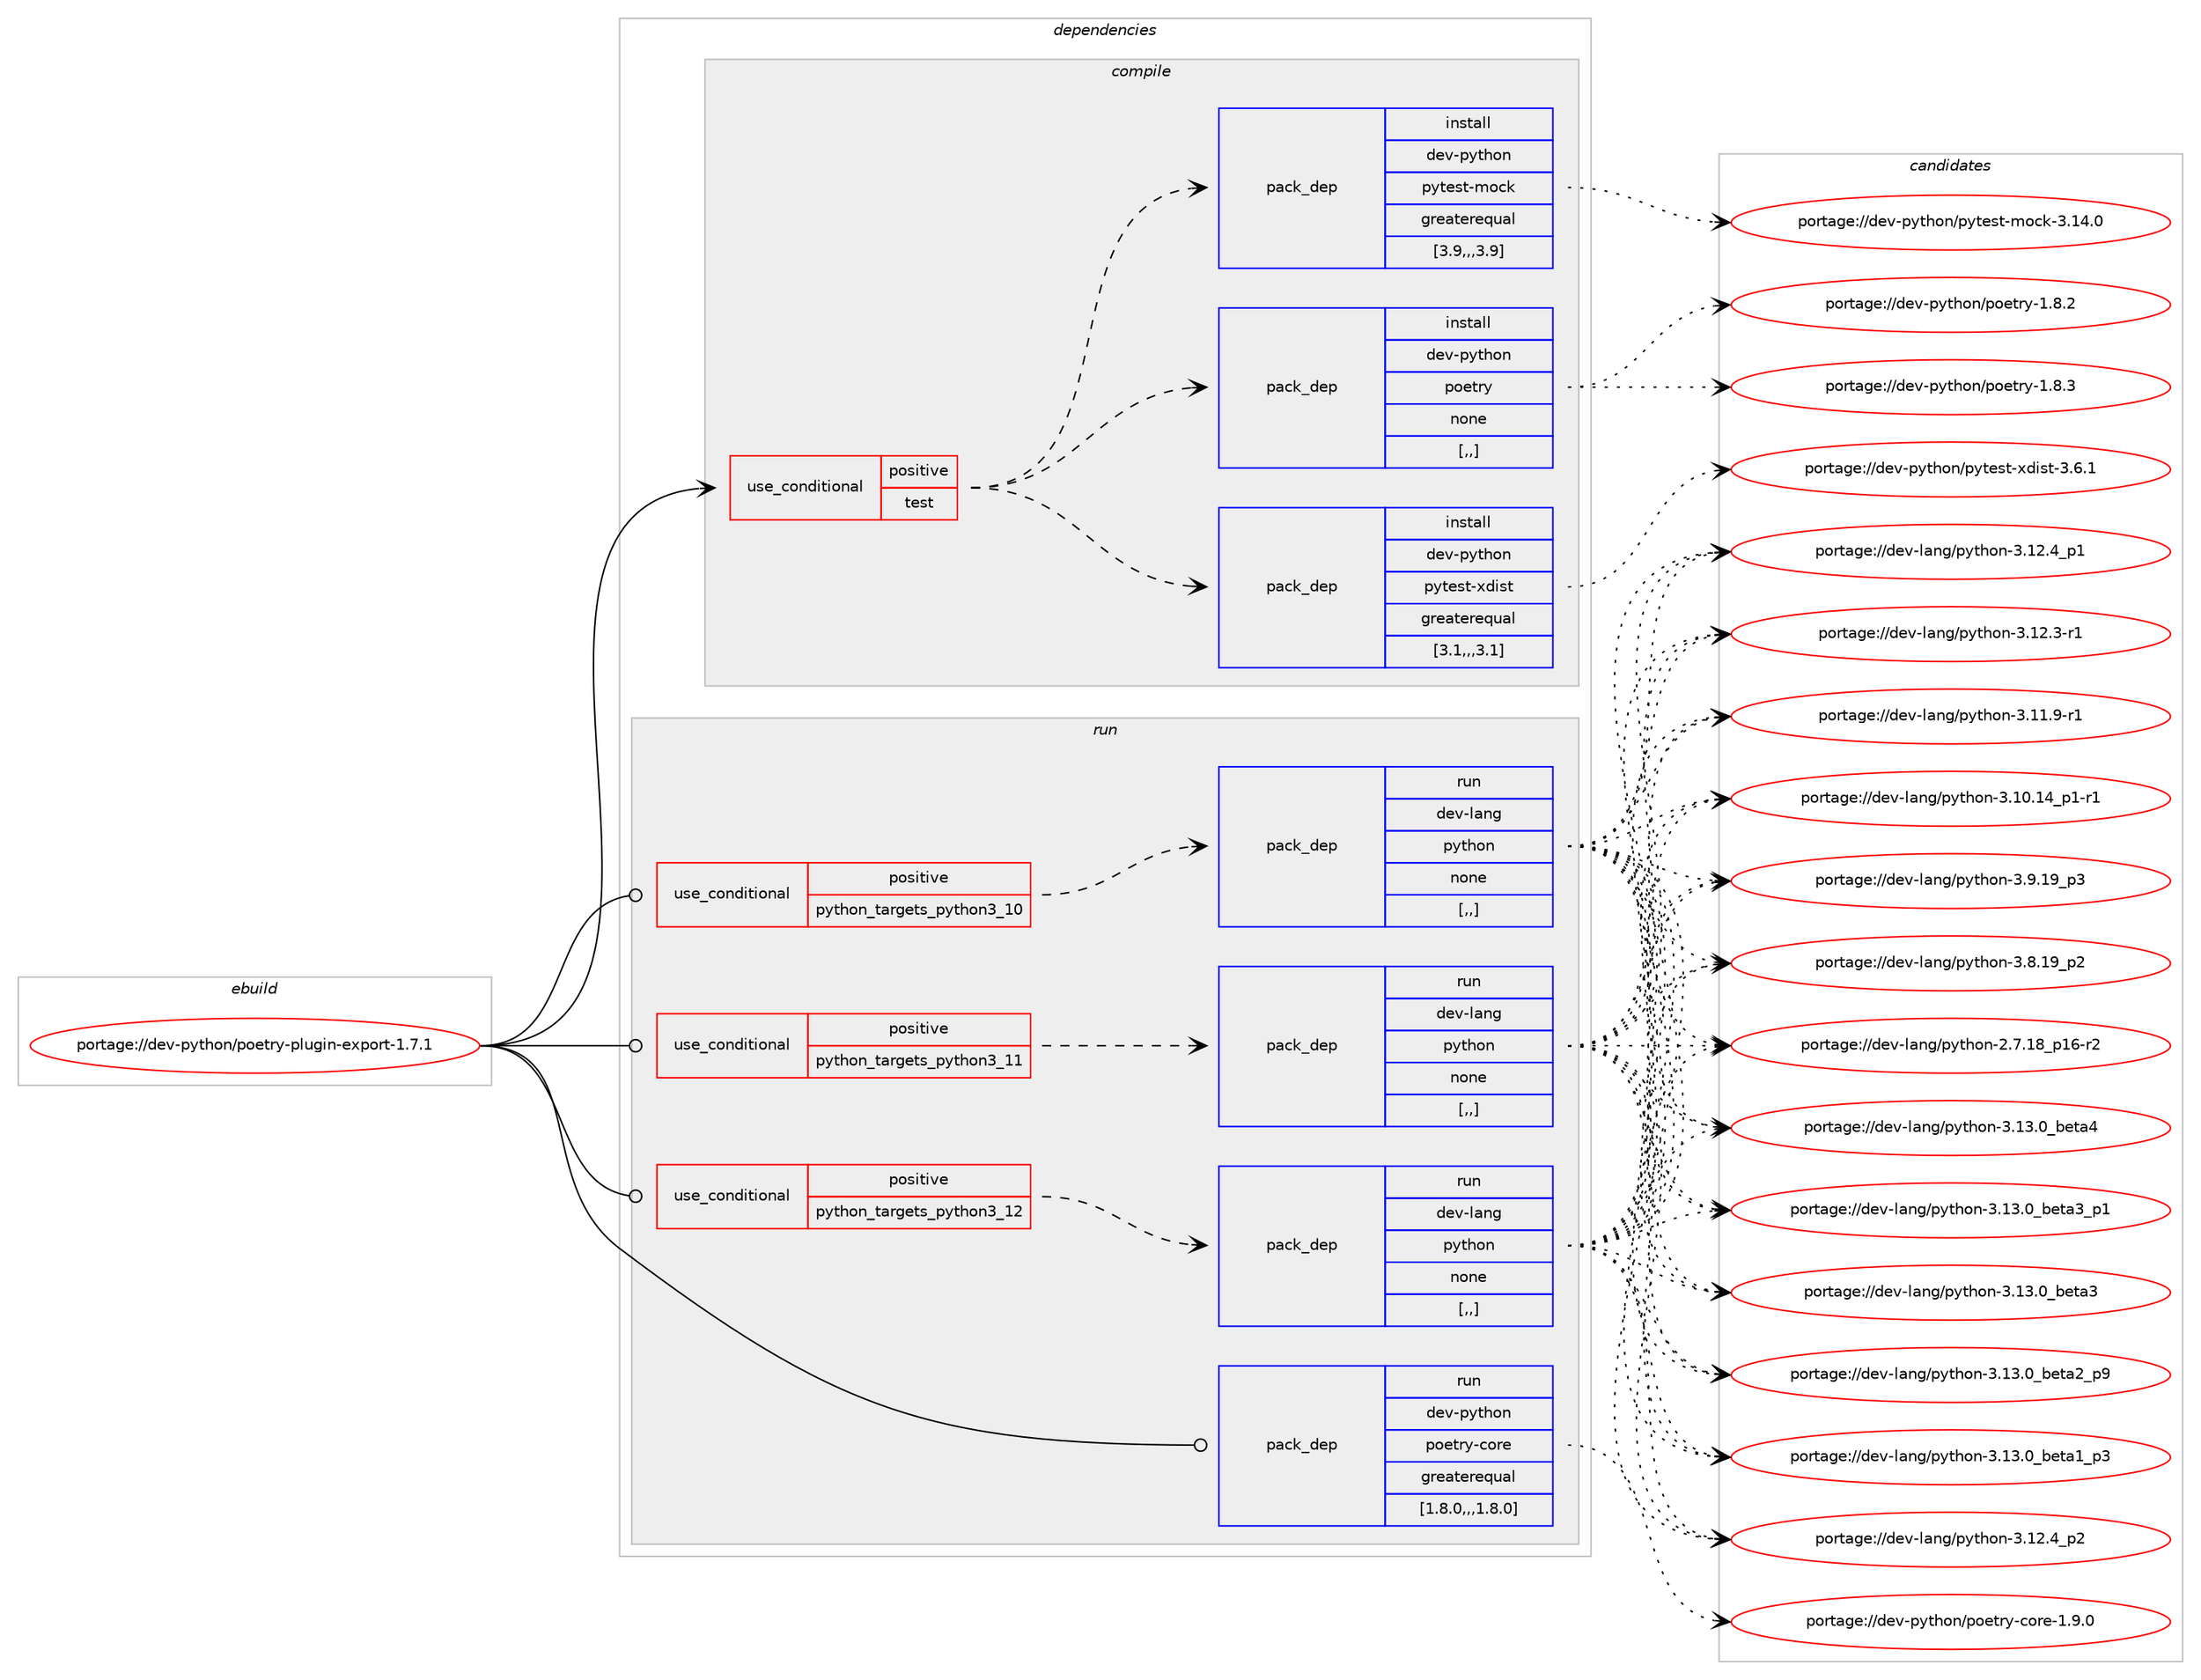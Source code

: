 digraph prolog {

# *************
# Graph options
# *************

newrank=true;
concentrate=true;
compound=true;
graph [rankdir=LR,fontname=Helvetica,fontsize=10,ranksep=1.5];#, ranksep=2.5, nodesep=0.2];
edge  [arrowhead=vee];
node  [fontname=Helvetica,fontsize=10];

# **********
# The ebuild
# **********

subgraph cluster_leftcol {
color=gray;
label=<<i>ebuild</i>>;
id [label="portage://dev-python/poetry-plugin-export-1.7.1", color=red, width=4, href="../dev-python/poetry-plugin-export-1.7.1.svg"];
}

# ****************
# The dependencies
# ****************

subgraph cluster_midcol {
color=gray;
label=<<i>dependencies</i>>;
subgraph cluster_compile {
fillcolor="#eeeeee";
style=filled;
label=<<i>compile</i>>;
subgraph cond36289 {
dependency155236 [label=<<TABLE BORDER="0" CELLBORDER="1" CELLSPACING="0" CELLPADDING="4"><TR><TD ROWSPAN="3" CELLPADDING="10">use_conditional</TD></TR><TR><TD>positive</TD></TR><TR><TD>test</TD></TR></TABLE>>, shape=none, color=red];
subgraph pack117696 {
dependency155237 [label=<<TABLE BORDER="0" CELLBORDER="1" CELLSPACING="0" CELLPADDING="4" WIDTH="220"><TR><TD ROWSPAN="6" CELLPADDING="30">pack_dep</TD></TR><TR><TD WIDTH="110">install</TD></TR><TR><TD>dev-python</TD></TR><TR><TD>poetry</TD></TR><TR><TD>none</TD></TR><TR><TD>[,,]</TD></TR></TABLE>>, shape=none, color=blue];
}
dependency155236:e -> dependency155237:w [weight=20,style="dashed",arrowhead="vee"];
subgraph pack117697 {
dependency155238 [label=<<TABLE BORDER="0" CELLBORDER="1" CELLSPACING="0" CELLPADDING="4" WIDTH="220"><TR><TD ROWSPAN="6" CELLPADDING="30">pack_dep</TD></TR><TR><TD WIDTH="110">install</TD></TR><TR><TD>dev-python</TD></TR><TR><TD>pytest-mock</TD></TR><TR><TD>greaterequal</TD></TR><TR><TD>[3.9,,,3.9]</TD></TR></TABLE>>, shape=none, color=blue];
}
dependency155236:e -> dependency155238:w [weight=20,style="dashed",arrowhead="vee"];
subgraph pack117698 {
dependency155239 [label=<<TABLE BORDER="0" CELLBORDER="1" CELLSPACING="0" CELLPADDING="4" WIDTH="220"><TR><TD ROWSPAN="6" CELLPADDING="30">pack_dep</TD></TR><TR><TD WIDTH="110">install</TD></TR><TR><TD>dev-python</TD></TR><TR><TD>pytest-xdist</TD></TR><TR><TD>greaterequal</TD></TR><TR><TD>[3.1,,,3.1]</TD></TR></TABLE>>, shape=none, color=blue];
}
dependency155236:e -> dependency155239:w [weight=20,style="dashed",arrowhead="vee"];
}
id:e -> dependency155236:w [weight=20,style="solid",arrowhead="vee"];
}
subgraph cluster_compileandrun {
fillcolor="#eeeeee";
style=filled;
label=<<i>compile and run</i>>;
}
subgraph cluster_run {
fillcolor="#eeeeee";
style=filled;
label=<<i>run</i>>;
subgraph cond36290 {
dependency155240 [label=<<TABLE BORDER="0" CELLBORDER="1" CELLSPACING="0" CELLPADDING="4"><TR><TD ROWSPAN="3" CELLPADDING="10">use_conditional</TD></TR><TR><TD>positive</TD></TR><TR><TD>python_targets_python3_10</TD></TR></TABLE>>, shape=none, color=red];
subgraph pack117699 {
dependency155241 [label=<<TABLE BORDER="0" CELLBORDER="1" CELLSPACING="0" CELLPADDING="4" WIDTH="220"><TR><TD ROWSPAN="6" CELLPADDING="30">pack_dep</TD></TR><TR><TD WIDTH="110">run</TD></TR><TR><TD>dev-lang</TD></TR><TR><TD>python</TD></TR><TR><TD>none</TD></TR><TR><TD>[,,]</TD></TR></TABLE>>, shape=none, color=blue];
}
dependency155240:e -> dependency155241:w [weight=20,style="dashed",arrowhead="vee"];
}
id:e -> dependency155240:w [weight=20,style="solid",arrowhead="odot"];
subgraph cond36291 {
dependency155242 [label=<<TABLE BORDER="0" CELLBORDER="1" CELLSPACING="0" CELLPADDING="4"><TR><TD ROWSPAN="3" CELLPADDING="10">use_conditional</TD></TR><TR><TD>positive</TD></TR><TR><TD>python_targets_python3_11</TD></TR></TABLE>>, shape=none, color=red];
subgraph pack117700 {
dependency155243 [label=<<TABLE BORDER="0" CELLBORDER="1" CELLSPACING="0" CELLPADDING="4" WIDTH="220"><TR><TD ROWSPAN="6" CELLPADDING="30">pack_dep</TD></TR><TR><TD WIDTH="110">run</TD></TR><TR><TD>dev-lang</TD></TR><TR><TD>python</TD></TR><TR><TD>none</TD></TR><TR><TD>[,,]</TD></TR></TABLE>>, shape=none, color=blue];
}
dependency155242:e -> dependency155243:w [weight=20,style="dashed",arrowhead="vee"];
}
id:e -> dependency155242:w [weight=20,style="solid",arrowhead="odot"];
subgraph cond36292 {
dependency155244 [label=<<TABLE BORDER="0" CELLBORDER="1" CELLSPACING="0" CELLPADDING="4"><TR><TD ROWSPAN="3" CELLPADDING="10">use_conditional</TD></TR><TR><TD>positive</TD></TR><TR><TD>python_targets_python3_12</TD></TR></TABLE>>, shape=none, color=red];
subgraph pack117701 {
dependency155245 [label=<<TABLE BORDER="0" CELLBORDER="1" CELLSPACING="0" CELLPADDING="4" WIDTH="220"><TR><TD ROWSPAN="6" CELLPADDING="30">pack_dep</TD></TR><TR><TD WIDTH="110">run</TD></TR><TR><TD>dev-lang</TD></TR><TR><TD>python</TD></TR><TR><TD>none</TD></TR><TR><TD>[,,]</TD></TR></TABLE>>, shape=none, color=blue];
}
dependency155244:e -> dependency155245:w [weight=20,style="dashed",arrowhead="vee"];
}
id:e -> dependency155244:w [weight=20,style="solid",arrowhead="odot"];
subgraph pack117702 {
dependency155246 [label=<<TABLE BORDER="0" CELLBORDER="1" CELLSPACING="0" CELLPADDING="4" WIDTH="220"><TR><TD ROWSPAN="6" CELLPADDING="30">pack_dep</TD></TR><TR><TD WIDTH="110">run</TD></TR><TR><TD>dev-python</TD></TR><TR><TD>poetry-core</TD></TR><TR><TD>greaterequal</TD></TR><TR><TD>[1.8.0,,,1.8.0]</TD></TR></TABLE>>, shape=none, color=blue];
}
id:e -> dependency155246:w [weight=20,style="solid",arrowhead="odot"];
}
}

# **************
# The candidates
# **************

subgraph cluster_choices {
rank=same;
color=gray;
label=<<i>candidates</i>>;

subgraph choice117696 {
color=black;
nodesep=1;
choice1001011184511212111610411111047112111101116114121454946564651 [label="portage://dev-python/poetry-1.8.3", color=red, width=4,href="../dev-python/poetry-1.8.3.svg"];
choice1001011184511212111610411111047112111101116114121454946564650 [label="portage://dev-python/poetry-1.8.2", color=red, width=4,href="../dev-python/poetry-1.8.2.svg"];
dependency155237:e -> choice1001011184511212111610411111047112111101116114121454946564651:w [style=dotted,weight="100"];
dependency155237:e -> choice1001011184511212111610411111047112111101116114121454946564650:w [style=dotted,weight="100"];
}
subgraph choice117697 {
color=black;
nodesep=1;
choice1001011184511212111610411111047112121116101115116451091119910745514649524648 [label="portage://dev-python/pytest-mock-3.14.0", color=red, width=4,href="../dev-python/pytest-mock-3.14.0.svg"];
dependency155238:e -> choice1001011184511212111610411111047112121116101115116451091119910745514649524648:w [style=dotted,weight="100"];
}
subgraph choice117698 {
color=black;
nodesep=1;
choice100101118451121211161041111104711212111610111511645120100105115116455146544649 [label="portage://dev-python/pytest-xdist-3.6.1", color=red, width=4,href="../dev-python/pytest-xdist-3.6.1.svg"];
dependency155239:e -> choice100101118451121211161041111104711212111610111511645120100105115116455146544649:w [style=dotted,weight="100"];
}
subgraph choice117699 {
color=black;
nodesep=1;
choice1001011184510897110103471121211161041111104551464951464895981011169752 [label="portage://dev-lang/python-3.13.0_beta4", color=red, width=4,href="../dev-lang/python-3.13.0_beta4.svg"];
choice10010111845108971101034711212111610411111045514649514648959810111697519511249 [label="portage://dev-lang/python-3.13.0_beta3_p1", color=red, width=4,href="../dev-lang/python-3.13.0_beta3_p1.svg"];
choice1001011184510897110103471121211161041111104551464951464895981011169751 [label="portage://dev-lang/python-3.13.0_beta3", color=red, width=4,href="../dev-lang/python-3.13.0_beta3.svg"];
choice10010111845108971101034711212111610411111045514649514648959810111697509511257 [label="portage://dev-lang/python-3.13.0_beta2_p9", color=red, width=4,href="../dev-lang/python-3.13.0_beta2_p9.svg"];
choice10010111845108971101034711212111610411111045514649514648959810111697499511251 [label="portage://dev-lang/python-3.13.0_beta1_p3", color=red, width=4,href="../dev-lang/python-3.13.0_beta1_p3.svg"];
choice100101118451089711010347112121116104111110455146495046529511250 [label="portage://dev-lang/python-3.12.4_p2", color=red, width=4,href="../dev-lang/python-3.12.4_p2.svg"];
choice100101118451089711010347112121116104111110455146495046529511249 [label="portage://dev-lang/python-3.12.4_p1", color=red, width=4,href="../dev-lang/python-3.12.4_p1.svg"];
choice100101118451089711010347112121116104111110455146495046514511449 [label="portage://dev-lang/python-3.12.3-r1", color=red, width=4,href="../dev-lang/python-3.12.3-r1.svg"];
choice100101118451089711010347112121116104111110455146494946574511449 [label="portage://dev-lang/python-3.11.9-r1", color=red, width=4,href="../dev-lang/python-3.11.9-r1.svg"];
choice100101118451089711010347112121116104111110455146494846495295112494511449 [label="portage://dev-lang/python-3.10.14_p1-r1", color=red, width=4,href="../dev-lang/python-3.10.14_p1-r1.svg"];
choice100101118451089711010347112121116104111110455146574649579511251 [label="portage://dev-lang/python-3.9.19_p3", color=red, width=4,href="../dev-lang/python-3.9.19_p3.svg"];
choice100101118451089711010347112121116104111110455146564649579511250 [label="portage://dev-lang/python-3.8.19_p2", color=red, width=4,href="../dev-lang/python-3.8.19_p2.svg"];
choice100101118451089711010347112121116104111110455046554649569511249544511450 [label="portage://dev-lang/python-2.7.18_p16-r2", color=red, width=4,href="../dev-lang/python-2.7.18_p16-r2.svg"];
dependency155241:e -> choice1001011184510897110103471121211161041111104551464951464895981011169752:w [style=dotted,weight="100"];
dependency155241:e -> choice10010111845108971101034711212111610411111045514649514648959810111697519511249:w [style=dotted,weight="100"];
dependency155241:e -> choice1001011184510897110103471121211161041111104551464951464895981011169751:w [style=dotted,weight="100"];
dependency155241:e -> choice10010111845108971101034711212111610411111045514649514648959810111697509511257:w [style=dotted,weight="100"];
dependency155241:e -> choice10010111845108971101034711212111610411111045514649514648959810111697499511251:w [style=dotted,weight="100"];
dependency155241:e -> choice100101118451089711010347112121116104111110455146495046529511250:w [style=dotted,weight="100"];
dependency155241:e -> choice100101118451089711010347112121116104111110455146495046529511249:w [style=dotted,weight="100"];
dependency155241:e -> choice100101118451089711010347112121116104111110455146495046514511449:w [style=dotted,weight="100"];
dependency155241:e -> choice100101118451089711010347112121116104111110455146494946574511449:w [style=dotted,weight="100"];
dependency155241:e -> choice100101118451089711010347112121116104111110455146494846495295112494511449:w [style=dotted,weight="100"];
dependency155241:e -> choice100101118451089711010347112121116104111110455146574649579511251:w [style=dotted,weight="100"];
dependency155241:e -> choice100101118451089711010347112121116104111110455146564649579511250:w [style=dotted,weight="100"];
dependency155241:e -> choice100101118451089711010347112121116104111110455046554649569511249544511450:w [style=dotted,weight="100"];
}
subgraph choice117700 {
color=black;
nodesep=1;
choice1001011184510897110103471121211161041111104551464951464895981011169752 [label="portage://dev-lang/python-3.13.0_beta4", color=red, width=4,href="../dev-lang/python-3.13.0_beta4.svg"];
choice10010111845108971101034711212111610411111045514649514648959810111697519511249 [label="portage://dev-lang/python-3.13.0_beta3_p1", color=red, width=4,href="../dev-lang/python-3.13.0_beta3_p1.svg"];
choice1001011184510897110103471121211161041111104551464951464895981011169751 [label="portage://dev-lang/python-3.13.0_beta3", color=red, width=4,href="../dev-lang/python-3.13.0_beta3.svg"];
choice10010111845108971101034711212111610411111045514649514648959810111697509511257 [label="portage://dev-lang/python-3.13.0_beta2_p9", color=red, width=4,href="../dev-lang/python-3.13.0_beta2_p9.svg"];
choice10010111845108971101034711212111610411111045514649514648959810111697499511251 [label="portage://dev-lang/python-3.13.0_beta1_p3", color=red, width=4,href="../dev-lang/python-3.13.0_beta1_p3.svg"];
choice100101118451089711010347112121116104111110455146495046529511250 [label="portage://dev-lang/python-3.12.4_p2", color=red, width=4,href="../dev-lang/python-3.12.4_p2.svg"];
choice100101118451089711010347112121116104111110455146495046529511249 [label="portage://dev-lang/python-3.12.4_p1", color=red, width=4,href="../dev-lang/python-3.12.4_p1.svg"];
choice100101118451089711010347112121116104111110455146495046514511449 [label="portage://dev-lang/python-3.12.3-r1", color=red, width=4,href="../dev-lang/python-3.12.3-r1.svg"];
choice100101118451089711010347112121116104111110455146494946574511449 [label="portage://dev-lang/python-3.11.9-r1", color=red, width=4,href="../dev-lang/python-3.11.9-r1.svg"];
choice100101118451089711010347112121116104111110455146494846495295112494511449 [label="portage://dev-lang/python-3.10.14_p1-r1", color=red, width=4,href="../dev-lang/python-3.10.14_p1-r1.svg"];
choice100101118451089711010347112121116104111110455146574649579511251 [label="portage://dev-lang/python-3.9.19_p3", color=red, width=4,href="../dev-lang/python-3.9.19_p3.svg"];
choice100101118451089711010347112121116104111110455146564649579511250 [label="portage://dev-lang/python-3.8.19_p2", color=red, width=4,href="../dev-lang/python-3.8.19_p2.svg"];
choice100101118451089711010347112121116104111110455046554649569511249544511450 [label="portage://dev-lang/python-2.7.18_p16-r2", color=red, width=4,href="../dev-lang/python-2.7.18_p16-r2.svg"];
dependency155243:e -> choice1001011184510897110103471121211161041111104551464951464895981011169752:w [style=dotted,weight="100"];
dependency155243:e -> choice10010111845108971101034711212111610411111045514649514648959810111697519511249:w [style=dotted,weight="100"];
dependency155243:e -> choice1001011184510897110103471121211161041111104551464951464895981011169751:w [style=dotted,weight="100"];
dependency155243:e -> choice10010111845108971101034711212111610411111045514649514648959810111697509511257:w [style=dotted,weight="100"];
dependency155243:e -> choice10010111845108971101034711212111610411111045514649514648959810111697499511251:w [style=dotted,weight="100"];
dependency155243:e -> choice100101118451089711010347112121116104111110455146495046529511250:w [style=dotted,weight="100"];
dependency155243:e -> choice100101118451089711010347112121116104111110455146495046529511249:w [style=dotted,weight="100"];
dependency155243:e -> choice100101118451089711010347112121116104111110455146495046514511449:w [style=dotted,weight="100"];
dependency155243:e -> choice100101118451089711010347112121116104111110455146494946574511449:w [style=dotted,weight="100"];
dependency155243:e -> choice100101118451089711010347112121116104111110455146494846495295112494511449:w [style=dotted,weight="100"];
dependency155243:e -> choice100101118451089711010347112121116104111110455146574649579511251:w [style=dotted,weight="100"];
dependency155243:e -> choice100101118451089711010347112121116104111110455146564649579511250:w [style=dotted,weight="100"];
dependency155243:e -> choice100101118451089711010347112121116104111110455046554649569511249544511450:w [style=dotted,weight="100"];
}
subgraph choice117701 {
color=black;
nodesep=1;
choice1001011184510897110103471121211161041111104551464951464895981011169752 [label="portage://dev-lang/python-3.13.0_beta4", color=red, width=4,href="../dev-lang/python-3.13.0_beta4.svg"];
choice10010111845108971101034711212111610411111045514649514648959810111697519511249 [label="portage://dev-lang/python-3.13.0_beta3_p1", color=red, width=4,href="../dev-lang/python-3.13.0_beta3_p1.svg"];
choice1001011184510897110103471121211161041111104551464951464895981011169751 [label="portage://dev-lang/python-3.13.0_beta3", color=red, width=4,href="../dev-lang/python-3.13.0_beta3.svg"];
choice10010111845108971101034711212111610411111045514649514648959810111697509511257 [label="portage://dev-lang/python-3.13.0_beta2_p9", color=red, width=4,href="../dev-lang/python-3.13.0_beta2_p9.svg"];
choice10010111845108971101034711212111610411111045514649514648959810111697499511251 [label="portage://dev-lang/python-3.13.0_beta1_p3", color=red, width=4,href="../dev-lang/python-3.13.0_beta1_p3.svg"];
choice100101118451089711010347112121116104111110455146495046529511250 [label="portage://dev-lang/python-3.12.4_p2", color=red, width=4,href="../dev-lang/python-3.12.4_p2.svg"];
choice100101118451089711010347112121116104111110455146495046529511249 [label="portage://dev-lang/python-3.12.4_p1", color=red, width=4,href="../dev-lang/python-3.12.4_p1.svg"];
choice100101118451089711010347112121116104111110455146495046514511449 [label="portage://dev-lang/python-3.12.3-r1", color=red, width=4,href="../dev-lang/python-3.12.3-r1.svg"];
choice100101118451089711010347112121116104111110455146494946574511449 [label="portage://dev-lang/python-3.11.9-r1", color=red, width=4,href="../dev-lang/python-3.11.9-r1.svg"];
choice100101118451089711010347112121116104111110455146494846495295112494511449 [label="portage://dev-lang/python-3.10.14_p1-r1", color=red, width=4,href="../dev-lang/python-3.10.14_p1-r1.svg"];
choice100101118451089711010347112121116104111110455146574649579511251 [label="portage://dev-lang/python-3.9.19_p3", color=red, width=4,href="../dev-lang/python-3.9.19_p3.svg"];
choice100101118451089711010347112121116104111110455146564649579511250 [label="portage://dev-lang/python-3.8.19_p2", color=red, width=4,href="../dev-lang/python-3.8.19_p2.svg"];
choice100101118451089711010347112121116104111110455046554649569511249544511450 [label="portage://dev-lang/python-2.7.18_p16-r2", color=red, width=4,href="../dev-lang/python-2.7.18_p16-r2.svg"];
dependency155245:e -> choice1001011184510897110103471121211161041111104551464951464895981011169752:w [style=dotted,weight="100"];
dependency155245:e -> choice10010111845108971101034711212111610411111045514649514648959810111697519511249:w [style=dotted,weight="100"];
dependency155245:e -> choice1001011184510897110103471121211161041111104551464951464895981011169751:w [style=dotted,weight="100"];
dependency155245:e -> choice10010111845108971101034711212111610411111045514649514648959810111697509511257:w [style=dotted,weight="100"];
dependency155245:e -> choice10010111845108971101034711212111610411111045514649514648959810111697499511251:w [style=dotted,weight="100"];
dependency155245:e -> choice100101118451089711010347112121116104111110455146495046529511250:w [style=dotted,weight="100"];
dependency155245:e -> choice100101118451089711010347112121116104111110455146495046529511249:w [style=dotted,weight="100"];
dependency155245:e -> choice100101118451089711010347112121116104111110455146495046514511449:w [style=dotted,weight="100"];
dependency155245:e -> choice100101118451089711010347112121116104111110455146494946574511449:w [style=dotted,weight="100"];
dependency155245:e -> choice100101118451089711010347112121116104111110455146494846495295112494511449:w [style=dotted,weight="100"];
dependency155245:e -> choice100101118451089711010347112121116104111110455146574649579511251:w [style=dotted,weight="100"];
dependency155245:e -> choice100101118451089711010347112121116104111110455146564649579511250:w [style=dotted,weight="100"];
dependency155245:e -> choice100101118451089711010347112121116104111110455046554649569511249544511450:w [style=dotted,weight="100"];
}
subgraph choice117702 {
color=black;
nodesep=1;
choice10010111845112121116104111110471121111011161141214599111114101454946574648 [label="portage://dev-python/poetry-core-1.9.0", color=red, width=4,href="../dev-python/poetry-core-1.9.0.svg"];
dependency155246:e -> choice10010111845112121116104111110471121111011161141214599111114101454946574648:w [style=dotted,weight="100"];
}
}

}
